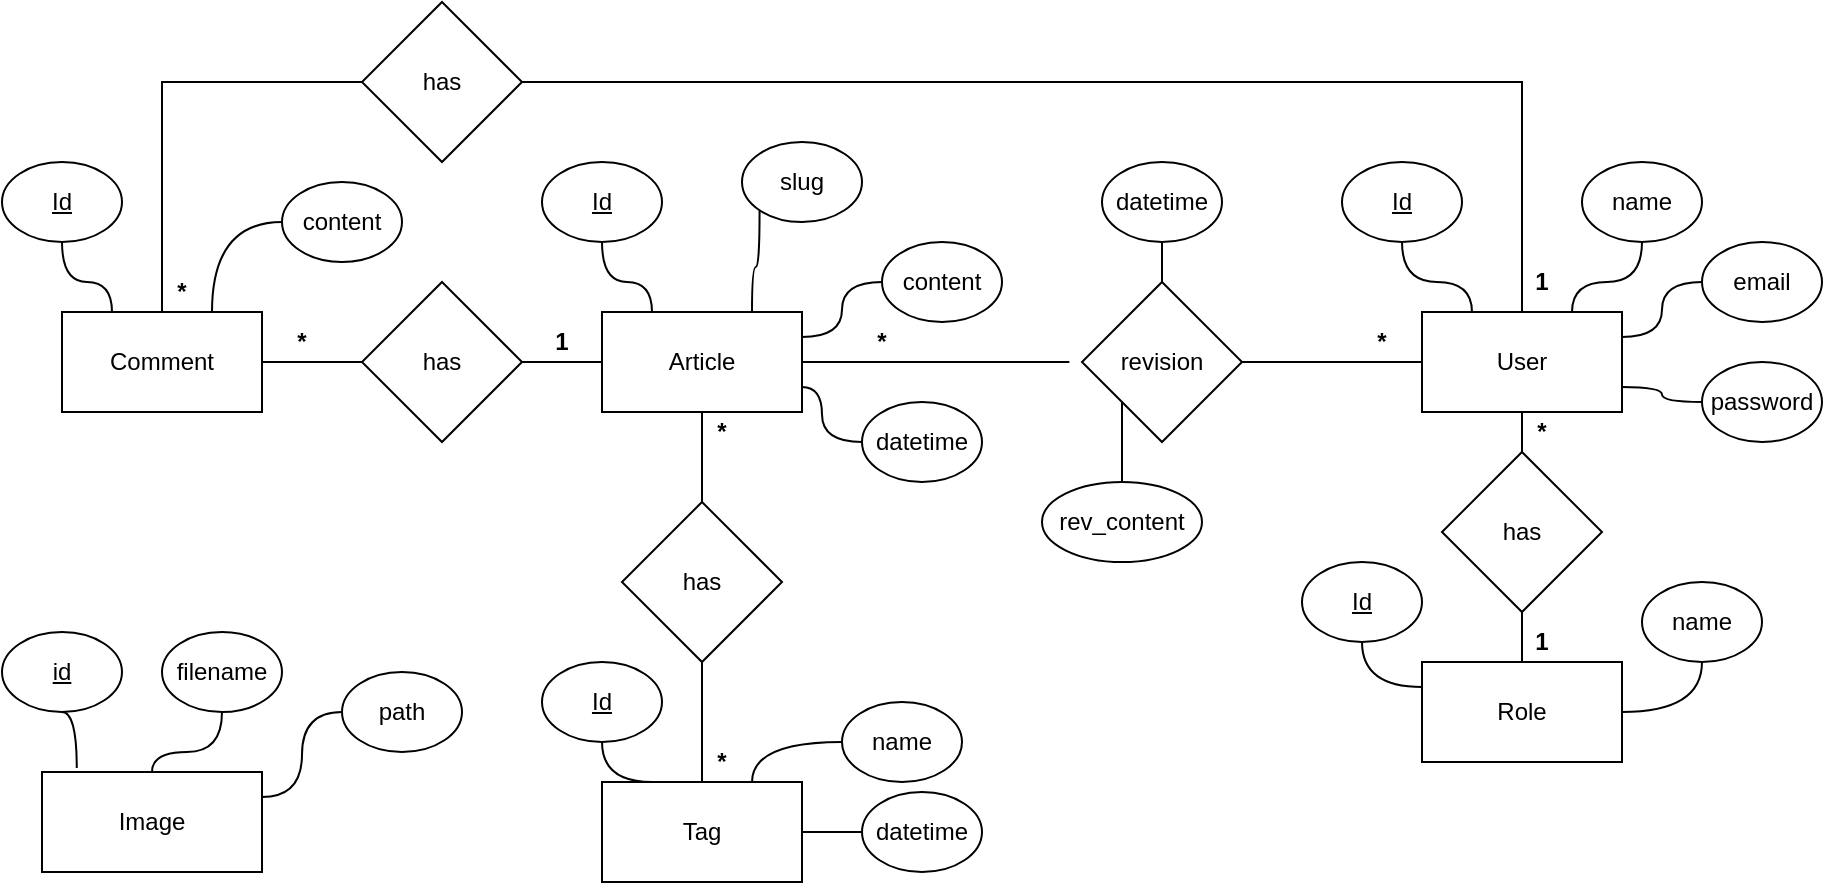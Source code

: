 <mxfile version="14.5.0" type="gitlab">
  <diagram id="R2lEEEUBdFMjLlhIrx00" name="Page-1">
    <mxGraphModel dx="1808" dy="574" grid="1" gridSize="10" guides="1" tooltips="1" connect="1" arrows="1" fold="1" page="1" pageScale="1" pageWidth="827" pageHeight="1169" math="0" shadow="0" extFonts="Permanent Marker^https://fonts.googleapis.com/css?family=Permanent+Marker">
      <root>
        <mxCell id="0" />
        <mxCell id="1" parent="0" />
        <mxCell id="qQBjTNLBhVrsHFlp6GPE-38" style="edgeStyle=orthogonalEdgeStyle;curved=1;orthogonalLoop=1;jettySize=auto;html=1;exitX=1;exitY=0.5;exitDx=0;exitDy=0;endArrow=none;endFill=0;" parent="1" source="qQBjTNLBhVrsHFlp6GPE-14" target="qQBjTNLBhVrsHFlp6GPE-29" edge="1">
          <mxGeometry relative="1" as="geometry" />
        </mxCell>
        <mxCell id="qQBjTNLBhVrsHFlp6GPE-14" value="revision" style="rhombus;whiteSpace=wrap;html=1;" parent="1" vertex="1">
          <mxGeometry x="320" y="150" width="80" height="80" as="geometry" />
        </mxCell>
        <mxCell id="qQBjTNLBhVrsHFlp6GPE-24" style="edgeStyle=orthogonalEdgeStyle;curved=1;orthogonalLoop=1;jettySize=auto;html=1;exitX=0.75;exitY=0;exitDx=0;exitDy=0;entryX=0;entryY=1;entryDx=0;entryDy=0;endArrow=none;endFill=0;" parent="1" source="qQBjTNLBhVrsHFlp6GPE-19" target="qQBjTNLBhVrsHFlp6GPE-21" edge="1">
          <mxGeometry relative="1" as="geometry" />
        </mxCell>
        <mxCell id="qQBjTNLBhVrsHFlp6GPE-26" style="edgeStyle=orthogonalEdgeStyle;curved=1;orthogonalLoop=1;jettySize=auto;html=1;exitX=1;exitY=0.5;exitDx=0;exitDy=0;entryX=-0.079;entryY=0.5;entryDx=0;entryDy=0;entryPerimeter=0;endArrow=none;endFill=0;" parent="1" source="qQBjTNLBhVrsHFlp6GPE-19" target="qQBjTNLBhVrsHFlp6GPE-14" edge="1">
          <mxGeometry relative="1" as="geometry" />
        </mxCell>
        <mxCell id="2hm5zdlJLHvZMIP3goHf-13" style="edgeStyle=orthogonalEdgeStyle;curved=1;rounded=0;orthogonalLoop=1;jettySize=auto;html=1;exitX=0.5;exitY=1;exitDx=0;exitDy=0;endArrow=none;endFill=0;" edge="1" parent="1" source="qQBjTNLBhVrsHFlp6GPE-19" target="2hm5zdlJLHvZMIP3goHf-12">
          <mxGeometry relative="1" as="geometry" />
        </mxCell>
        <mxCell id="qQBjTNLBhVrsHFlp6GPE-19" value="Article" style="rounded=0;whiteSpace=wrap;html=1;" parent="1" vertex="1">
          <mxGeometry x="80" y="165" width="100" height="50" as="geometry" />
        </mxCell>
        <mxCell id="qQBjTNLBhVrsHFlp6GPE-25" style="edgeStyle=orthogonalEdgeStyle;curved=1;orthogonalLoop=1;jettySize=auto;html=1;exitX=0.5;exitY=1;exitDx=0;exitDy=0;entryX=0.25;entryY=0;entryDx=0;entryDy=0;endArrow=none;endFill=0;" parent="1" source="qQBjTNLBhVrsHFlp6GPE-20" target="qQBjTNLBhVrsHFlp6GPE-19" edge="1">
          <mxGeometry relative="1" as="geometry" />
        </mxCell>
        <mxCell id="qQBjTNLBhVrsHFlp6GPE-20" value="&lt;u&gt;Id&lt;/u&gt;" style="ellipse;whiteSpace=wrap;html=1;" parent="1" vertex="1">
          <mxGeometry x="50" y="90" width="60" height="40" as="geometry" />
        </mxCell>
        <mxCell id="qQBjTNLBhVrsHFlp6GPE-21" value="slug" style="ellipse;whiteSpace=wrap;html=1;" parent="1" vertex="1">
          <mxGeometry x="150" y="80" width="60" height="40" as="geometry" />
        </mxCell>
        <mxCell id="qQBjTNLBhVrsHFlp6GPE-27" style="edgeStyle=orthogonalEdgeStyle;curved=1;orthogonalLoop=1;jettySize=auto;html=1;exitX=0;exitY=0.5;exitDx=0;exitDy=0;entryX=1;entryY=0.25;entryDx=0;entryDy=0;endArrow=none;endFill=0;" parent="1" source="qQBjTNLBhVrsHFlp6GPE-22" target="qQBjTNLBhVrsHFlp6GPE-19" edge="1">
          <mxGeometry relative="1" as="geometry" />
        </mxCell>
        <mxCell id="qQBjTNLBhVrsHFlp6GPE-22" value="content" style="ellipse;whiteSpace=wrap;html=1;" parent="1" vertex="1">
          <mxGeometry x="220" y="130" width="60" height="40" as="geometry" />
        </mxCell>
        <mxCell id="qQBjTNLBhVrsHFlp6GPE-65" style="edgeStyle=orthogonalEdgeStyle;curved=1;orthogonalLoop=1;jettySize=auto;html=1;exitX=0.5;exitY=1;exitDx=0;exitDy=0;entryX=0.5;entryY=0;entryDx=0;entryDy=0;endArrow=none;endFill=0;" parent="1" source="qQBjTNLBhVrsHFlp6GPE-29" target="qQBjTNLBhVrsHFlp6GPE-64" edge="1">
          <mxGeometry relative="1" as="geometry" />
        </mxCell>
        <mxCell id="qQBjTNLBhVrsHFlp6GPE-29" value="User" style="rounded=0;whiteSpace=wrap;html=1;" parent="1" vertex="1">
          <mxGeometry x="490" y="165" width="100" height="50" as="geometry" />
        </mxCell>
        <mxCell id="qQBjTNLBhVrsHFlp6GPE-31" style="edgeStyle=orthogonalEdgeStyle;curved=1;orthogonalLoop=1;jettySize=auto;html=1;entryX=0.25;entryY=0;entryDx=0;entryDy=0;endArrow=none;endFill=0;" parent="1" source="qQBjTNLBhVrsHFlp6GPE-30" target="qQBjTNLBhVrsHFlp6GPE-29" edge="1">
          <mxGeometry relative="1" as="geometry" />
        </mxCell>
        <mxCell id="qQBjTNLBhVrsHFlp6GPE-30" value="&lt;u&gt;Id&lt;/u&gt;" style="ellipse;whiteSpace=wrap;html=1;" parent="1" vertex="1">
          <mxGeometry x="450" y="90" width="60" height="40" as="geometry" />
        </mxCell>
        <mxCell id="2hm5zdlJLHvZMIP3goHf-35" style="edgeStyle=orthogonalEdgeStyle;rounded=0;orthogonalLoop=1;jettySize=auto;html=1;entryX=0.75;entryY=0;entryDx=0;entryDy=0;endArrow=none;endFill=0;curved=1;" edge="1" parent="1" source="qQBjTNLBhVrsHFlp6GPE-32" target="qQBjTNLBhVrsHFlp6GPE-29">
          <mxGeometry relative="1" as="geometry" />
        </mxCell>
        <mxCell id="qQBjTNLBhVrsHFlp6GPE-32" value="name" style="ellipse;whiteSpace=wrap;html=1;" parent="1" vertex="1">
          <mxGeometry x="570" y="90" width="60" height="40" as="geometry" />
        </mxCell>
        <mxCell id="qQBjTNLBhVrsHFlp6GPE-36" style="edgeStyle=orthogonalEdgeStyle;curved=1;orthogonalLoop=1;jettySize=auto;html=1;exitX=0;exitY=0.5;exitDx=0;exitDy=0;entryX=1;entryY=0.25;entryDx=0;entryDy=0;endArrow=none;endFill=0;" parent="1" source="qQBjTNLBhVrsHFlp6GPE-34" target="qQBjTNLBhVrsHFlp6GPE-29" edge="1">
          <mxGeometry relative="1" as="geometry" />
        </mxCell>
        <mxCell id="qQBjTNLBhVrsHFlp6GPE-34" value="email" style="ellipse;whiteSpace=wrap;html=1;" parent="1" vertex="1">
          <mxGeometry x="630" y="130" width="60" height="40" as="geometry" />
        </mxCell>
        <mxCell id="qQBjTNLBhVrsHFlp6GPE-37" style="edgeStyle=orthogonalEdgeStyle;curved=1;orthogonalLoop=1;jettySize=auto;html=1;exitX=0;exitY=0.5;exitDx=0;exitDy=0;entryX=1;entryY=0.75;entryDx=0;entryDy=0;endArrow=none;endFill=0;" parent="1" source="qQBjTNLBhVrsHFlp6GPE-35" target="qQBjTNLBhVrsHFlp6GPE-29" edge="1">
          <mxGeometry relative="1" as="geometry" />
        </mxCell>
        <mxCell id="qQBjTNLBhVrsHFlp6GPE-35" value="password" style="ellipse;whiteSpace=wrap;html=1;" parent="1" vertex="1">
          <mxGeometry x="630" y="190" width="60" height="40" as="geometry" />
        </mxCell>
        <mxCell id="qQBjTNLBhVrsHFlp6GPE-41" value="Image" style="rounded=0;whiteSpace=wrap;html=1;" parent="1" vertex="1">
          <mxGeometry x="-200" y="395" width="110" height="50" as="geometry" />
        </mxCell>
        <mxCell id="qQBjTNLBhVrsHFlp6GPE-44" style="edgeStyle=orthogonalEdgeStyle;curved=1;orthogonalLoop=1;jettySize=auto;html=1;exitX=0.5;exitY=1;exitDx=0;exitDy=0;entryX=0.5;entryY=0;entryDx=0;entryDy=0;endArrow=none;endFill=0;" parent="1" source="qQBjTNLBhVrsHFlp6GPE-42" target="qQBjTNLBhVrsHFlp6GPE-14" edge="1">
          <mxGeometry relative="1" as="geometry" />
        </mxCell>
        <mxCell id="qQBjTNLBhVrsHFlp6GPE-42" value="datetime" style="ellipse;whiteSpace=wrap;html=1;" parent="1" vertex="1">
          <mxGeometry x="330" y="90" width="60" height="40" as="geometry" />
        </mxCell>
        <mxCell id="qQBjTNLBhVrsHFlp6GPE-46" style="edgeStyle=orthogonalEdgeStyle;curved=1;orthogonalLoop=1;jettySize=auto;html=1;entryX=0;entryY=1;entryDx=0;entryDy=0;endArrow=none;endFill=0;" parent="1" source="qQBjTNLBhVrsHFlp6GPE-45" target="qQBjTNLBhVrsHFlp6GPE-14" edge="1">
          <mxGeometry relative="1" as="geometry" />
        </mxCell>
        <mxCell id="qQBjTNLBhVrsHFlp6GPE-45" value="rev_content" style="ellipse;whiteSpace=wrap;html=1;" parent="1" vertex="1">
          <mxGeometry x="300" y="250" width="80" height="40" as="geometry" />
        </mxCell>
        <mxCell id="qQBjTNLBhVrsHFlp6GPE-48" style="edgeStyle=orthogonalEdgeStyle;curved=1;orthogonalLoop=1;jettySize=auto;html=1;exitX=0.5;exitY=1;exitDx=0;exitDy=0;entryX=0.158;entryY=-0.04;entryDx=0;entryDy=0;entryPerimeter=0;endArrow=none;endFill=0;" parent="1" source="qQBjTNLBhVrsHFlp6GPE-47" target="qQBjTNLBhVrsHFlp6GPE-41" edge="1">
          <mxGeometry relative="1" as="geometry" />
        </mxCell>
        <mxCell id="qQBjTNLBhVrsHFlp6GPE-47" value="&lt;u&gt;id&lt;/u&gt;" style="ellipse;whiteSpace=wrap;html=1;" parent="1" vertex="1">
          <mxGeometry x="-220" y="325" width="60" height="40" as="geometry" />
        </mxCell>
        <mxCell id="qQBjTNLBhVrsHFlp6GPE-50" style="edgeStyle=orthogonalEdgeStyle;curved=1;orthogonalLoop=1;jettySize=auto;html=1;exitX=0.5;exitY=1;exitDx=0;exitDy=0;entryX=0.5;entryY=0;entryDx=0;entryDy=0;endArrow=none;endFill=0;" parent="1" source="qQBjTNLBhVrsHFlp6GPE-49" target="qQBjTNLBhVrsHFlp6GPE-41" edge="1">
          <mxGeometry relative="1" as="geometry" />
        </mxCell>
        <mxCell id="qQBjTNLBhVrsHFlp6GPE-49" value="filename" style="ellipse;whiteSpace=wrap;html=1;" parent="1" vertex="1">
          <mxGeometry x="-140" y="325" width="60" height="40" as="geometry" />
        </mxCell>
        <mxCell id="qQBjTNLBhVrsHFlp6GPE-52" style="edgeStyle=orthogonalEdgeStyle;curved=1;orthogonalLoop=1;jettySize=auto;html=1;exitX=0;exitY=0.5;exitDx=0;exitDy=0;entryX=1;entryY=0.25;entryDx=0;entryDy=0;endArrow=none;endFill=0;" parent="1" source="qQBjTNLBhVrsHFlp6GPE-51" target="qQBjTNLBhVrsHFlp6GPE-41" edge="1">
          <mxGeometry relative="1" as="geometry" />
        </mxCell>
        <mxCell id="qQBjTNLBhVrsHFlp6GPE-51" value="path" style="ellipse;whiteSpace=wrap;html=1;" parent="1" vertex="1">
          <mxGeometry x="-50" y="345" width="60" height="40" as="geometry" />
        </mxCell>
        <mxCell id="qQBjTNLBhVrsHFlp6GPE-53" value="&lt;b&gt;*&lt;/b&gt;" style="text;html=1;strokeColor=none;fillColor=none;align=center;verticalAlign=middle;whiteSpace=wrap;rounded=0;" parent="1" vertex="1">
          <mxGeometry x="450" y="170" width="40" height="20" as="geometry" />
        </mxCell>
        <mxCell id="qQBjTNLBhVrsHFlp6GPE-54" value="&lt;b&gt;*&lt;br&gt;&lt;/b&gt;" style="text;html=1;strokeColor=none;fillColor=none;align=center;verticalAlign=middle;whiteSpace=wrap;rounded=0;" parent="1" vertex="1">
          <mxGeometry x="200" y="170" width="40" height="20" as="geometry" />
        </mxCell>
        <mxCell id="qQBjTNLBhVrsHFlp6GPE-57" value="Role" style="rounded=0;whiteSpace=wrap;html=1;" parent="1" vertex="1">
          <mxGeometry x="490" y="340" width="100" height="50" as="geometry" />
        </mxCell>
        <mxCell id="qQBjTNLBhVrsHFlp6GPE-59" style="edgeStyle=orthogonalEdgeStyle;curved=1;orthogonalLoop=1;jettySize=auto;html=1;entryX=0;entryY=0.25;entryDx=0;entryDy=0;endArrow=none;endFill=0;" parent="1" source="qQBjTNLBhVrsHFlp6GPE-58" target="qQBjTNLBhVrsHFlp6GPE-57" edge="1">
          <mxGeometry relative="1" as="geometry" />
        </mxCell>
        <mxCell id="qQBjTNLBhVrsHFlp6GPE-58" value="&lt;u&gt;Id&lt;/u&gt;" style="ellipse;whiteSpace=wrap;html=1;" parent="1" vertex="1">
          <mxGeometry x="430" y="290" width="60" height="40" as="geometry" />
        </mxCell>
        <mxCell id="qQBjTNLBhVrsHFlp6GPE-63" style="edgeStyle=orthogonalEdgeStyle;curved=1;orthogonalLoop=1;jettySize=auto;html=1;exitX=0.5;exitY=1;exitDx=0;exitDy=0;entryX=1;entryY=0.5;entryDx=0;entryDy=0;endArrow=none;endFill=0;" parent="1" source="qQBjTNLBhVrsHFlp6GPE-61" target="qQBjTNLBhVrsHFlp6GPE-57" edge="1">
          <mxGeometry relative="1" as="geometry" />
        </mxCell>
        <mxCell id="qQBjTNLBhVrsHFlp6GPE-61" value="name" style="ellipse;whiteSpace=wrap;html=1;" parent="1" vertex="1">
          <mxGeometry x="600" y="300" width="60" height="40" as="geometry" />
        </mxCell>
        <mxCell id="qQBjTNLBhVrsHFlp6GPE-66" style="edgeStyle=orthogonalEdgeStyle;curved=1;orthogonalLoop=1;jettySize=auto;html=1;exitX=0.5;exitY=1;exitDx=0;exitDy=0;entryX=0.5;entryY=0;entryDx=0;entryDy=0;endArrow=none;endFill=0;" parent="1" source="qQBjTNLBhVrsHFlp6GPE-64" target="qQBjTNLBhVrsHFlp6GPE-57" edge="1">
          <mxGeometry relative="1" as="geometry" />
        </mxCell>
        <mxCell id="qQBjTNLBhVrsHFlp6GPE-64" value="has" style="rhombus;whiteSpace=wrap;html=1;" parent="1" vertex="1">
          <mxGeometry x="500" y="235" width="80" height="80" as="geometry" />
        </mxCell>
        <mxCell id="qQBjTNLBhVrsHFlp6GPE-67" value="&lt;b&gt;1&lt;/b&gt;" style="text;html=1;strokeColor=none;fillColor=none;align=center;verticalAlign=middle;whiteSpace=wrap;rounded=0;" parent="1" vertex="1">
          <mxGeometry x="530" y="320" width="40" height="20" as="geometry" />
        </mxCell>
        <mxCell id="qQBjTNLBhVrsHFlp6GPE-68" value="&lt;b&gt;*&lt;/b&gt;" style="text;html=1;strokeColor=none;fillColor=none;align=center;verticalAlign=middle;whiteSpace=wrap;rounded=0;" parent="1" vertex="1">
          <mxGeometry x="530" y="215" width="40" height="20" as="geometry" />
        </mxCell>
        <mxCell id="2hm5zdlJLHvZMIP3goHf-11" style="edgeStyle=orthogonalEdgeStyle;curved=1;rounded=0;orthogonalLoop=1;jettySize=auto;html=1;entryX=1;entryY=0.75;entryDx=0;entryDy=0;endArrow=none;endFill=0;" edge="1" parent="1" source="2hm5zdlJLHvZMIP3goHf-2" target="qQBjTNLBhVrsHFlp6GPE-19">
          <mxGeometry relative="1" as="geometry" />
        </mxCell>
        <mxCell id="2hm5zdlJLHvZMIP3goHf-2" value="datetime" style="ellipse;whiteSpace=wrap;html=1;" vertex="1" parent="1">
          <mxGeometry x="210" y="210" width="60" height="40" as="geometry" />
        </mxCell>
        <mxCell id="2hm5zdlJLHvZMIP3goHf-4" value="Tag" style="rounded=0;whiteSpace=wrap;html=1;" vertex="1" parent="1">
          <mxGeometry x="80" y="400" width="100" height="50" as="geometry" />
        </mxCell>
        <mxCell id="2hm5zdlJLHvZMIP3goHf-6" style="edgeStyle=orthogonalEdgeStyle;curved=1;rounded=0;orthogonalLoop=1;jettySize=auto;html=1;entryX=0.25;entryY=0;entryDx=0;entryDy=0;endArrow=none;endFill=0;" edge="1" parent="1" source="2hm5zdlJLHvZMIP3goHf-5" target="2hm5zdlJLHvZMIP3goHf-4">
          <mxGeometry relative="1" as="geometry" />
        </mxCell>
        <mxCell id="2hm5zdlJLHvZMIP3goHf-5" value="&lt;u&gt;Id&lt;/u&gt;" style="ellipse;whiteSpace=wrap;html=1;" vertex="1" parent="1">
          <mxGeometry x="50" y="340" width="60" height="40" as="geometry" />
        </mxCell>
        <mxCell id="2hm5zdlJLHvZMIP3goHf-8" style="edgeStyle=orthogonalEdgeStyle;curved=1;rounded=0;orthogonalLoop=1;jettySize=auto;html=1;entryX=1;entryY=0.5;entryDx=0;entryDy=0;endArrow=none;endFill=0;" edge="1" parent="1" source="2hm5zdlJLHvZMIP3goHf-7" target="2hm5zdlJLHvZMIP3goHf-4">
          <mxGeometry relative="1" as="geometry" />
        </mxCell>
        <mxCell id="2hm5zdlJLHvZMIP3goHf-7" value="datetime" style="ellipse;whiteSpace=wrap;html=1;" vertex="1" parent="1">
          <mxGeometry x="210" y="405" width="60" height="40" as="geometry" />
        </mxCell>
        <mxCell id="2hm5zdlJLHvZMIP3goHf-10" style="edgeStyle=orthogonalEdgeStyle;curved=1;rounded=0;orthogonalLoop=1;jettySize=auto;html=1;exitX=0;exitY=0.5;exitDx=0;exitDy=0;entryX=0.75;entryY=0;entryDx=0;entryDy=0;endArrow=none;endFill=0;" edge="1" parent="1" source="2hm5zdlJLHvZMIP3goHf-9" target="2hm5zdlJLHvZMIP3goHf-4">
          <mxGeometry relative="1" as="geometry" />
        </mxCell>
        <mxCell id="2hm5zdlJLHvZMIP3goHf-9" value="name" style="ellipse;whiteSpace=wrap;html=1;" vertex="1" parent="1">
          <mxGeometry x="200" y="360" width="60" height="40" as="geometry" />
        </mxCell>
        <mxCell id="2hm5zdlJLHvZMIP3goHf-14" style="edgeStyle=orthogonalEdgeStyle;curved=1;rounded=0;orthogonalLoop=1;jettySize=auto;html=1;endArrow=none;endFill=0;" edge="1" parent="1" source="2hm5zdlJLHvZMIP3goHf-12" target="2hm5zdlJLHvZMIP3goHf-4">
          <mxGeometry relative="1" as="geometry" />
        </mxCell>
        <mxCell id="2hm5zdlJLHvZMIP3goHf-12" value="has" style="rhombus;whiteSpace=wrap;html=1;" vertex="1" parent="1">
          <mxGeometry x="90" y="260" width="80" height="80" as="geometry" />
        </mxCell>
        <mxCell id="2hm5zdlJLHvZMIP3goHf-18" value="&lt;b&gt;*&lt;br&gt;&lt;/b&gt;" style="text;html=1;strokeColor=none;fillColor=none;align=center;verticalAlign=middle;whiteSpace=wrap;rounded=0;" vertex="1" parent="1">
          <mxGeometry x="120" y="215" width="40" height="20" as="geometry" />
        </mxCell>
        <mxCell id="2hm5zdlJLHvZMIP3goHf-19" value="&lt;b&gt;*&lt;/b&gt;" style="text;html=1;strokeColor=none;fillColor=none;align=center;verticalAlign=middle;whiteSpace=wrap;rounded=0;" vertex="1" parent="1">
          <mxGeometry x="120" y="380" width="40" height="20" as="geometry" />
        </mxCell>
        <mxCell id="2hm5zdlJLHvZMIP3goHf-20" value="Comment" style="rounded=0;whiteSpace=wrap;html=1;" vertex="1" parent="1">
          <mxGeometry x="-190" y="165" width="100" height="50" as="geometry" />
        </mxCell>
        <mxCell id="2hm5zdlJLHvZMIP3goHf-22" style="edgeStyle=orthogonalEdgeStyle;curved=1;rounded=0;orthogonalLoop=1;jettySize=auto;html=1;entryX=0.25;entryY=0;entryDx=0;entryDy=0;endArrow=none;endFill=0;" edge="1" parent="1" source="2hm5zdlJLHvZMIP3goHf-21" target="2hm5zdlJLHvZMIP3goHf-20">
          <mxGeometry relative="1" as="geometry" />
        </mxCell>
        <mxCell id="2hm5zdlJLHvZMIP3goHf-21" value="&lt;u&gt;Id&lt;/u&gt;" style="ellipse;whiteSpace=wrap;html=1;" vertex="1" parent="1">
          <mxGeometry x="-220" y="90" width="60" height="40" as="geometry" />
        </mxCell>
        <mxCell id="2hm5zdlJLHvZMIP3goHf-24" style="edgeStyle=orthogonalEdgeStyle;curved=1;rounded=0;orthogonalLoop=1;jettySize=auto;html=1;entryX=0;entryY=0.5;entryDx=0;entryDy=0;endArrow=none;endFill=0;" edge="1" parent="1" source="2hm5zdlJLHvZMIP3goHf-23" target="qQBjTNLBhVrsHFlp6GPE-19">
          <mxGeometry relative="1" as="geometry" />
        </mxCell>
        <mxCell id="2hm5zdlJLHvZMIP3goHf-26" style="edgeStyle=orthogonalEdgeStyle;curved=1;rounded=0;orthogonalLoop=1;jettySize=auto;html=1;exitX=0;exitY=0.5;exitDx=0;exitDy=0;entryX=1;entryY=0.5;entryDx=0;entryDy=0;endArrow=none;endFill=0;" edge="1" parent="1" source="2hm5zdlJLHvZMIP3goHf-23" target="2hm5zdlJLHvZMIP3goHf-20">
          <mxGeometry relative="1" as="geometry" />
        </mxCell>
        <mxCell id="2hm5zdlJLHvZMIP3goHf-23" value="has" style="rhombus;whiteSpace=wrap;html=1;" vertex="1" parent="1">
          <mxGeometry x="-40" y="150" width="80" height="80" as="geometry" />
        </mxCell>
        <mxCell id="2hm5zdlJLHvZMIP3goHf-27" value="&lt;b&gt;1&lt;br&gt;&lt;/b&gt;" style="text;html=1;strokeColor=none;fillColor=none;align=center;verticalAlign=middle;whiteSpace=wrap;rounded=0;" vertex="1" parent="1">
          <mxGeometry x="40" y="170" width="40" height="20" as="geometry" />
        </mxCell>
        <mxCell id="2hm5zdlJLHvZMIP3goHf-28" value="&lt;b&gt;*&lt;br&gt;&lt;/b&gt;" style="text;html=1;strokeColor=none;fillColor=none;align=center;verticalAlign=middle;whiteSpace=wrap;rounded=0;" vertex="1" parent="1">
          <mxGeometry x="-90" y="170" width="40" height="20" as="geometry" />
        </mxCell>
        <mxCell id="2hm5zdlJLHvZMIP3goHf-31" style="edgeStyle=orthogonalEdgeStyle;curved=1;rounded=0;orthogonalLoop=1;jettySize=auto;html=1;entryX=0.75;entryY=0;entryDx=0;entryDy=0;endArrow=none;endFill=0;" edge="1" parent="1" source="2hm5zdlJLHvZMIP3goHf-30" target="2hm5zdlJLHvZMIP3goHf-20">
          <mxGeometry relative="1" as="geometry" />
        </mxCell>
        <mxCell id="2hm5zdlJLHvZMIP3goHf-30" value="content" style="ellipse;whiteSpace=wrap;html=1;" vertex="1" parent="1">
          <mxGeometry x="-80" y="100" width="60" height="40" as="geometry" />
        </mxCell>
        <mxCell id="2hm5zdlJLHvZMIP3goHf-33" style="edgeStyle=orthogonalEdgeStyle;rounded=0;orthogonalLoop=1;jettySize=auto;html=1;entryX=0.5;entryY=0;entryDx=0;entryDy=0;endArrow=none;endFill=0;" edge="1" parent="1" source="2hm5zdlJLHvZMIP3goHf-32" target="2hm5zdlJLHvZMIP3goHf-20">
          <mxGeometry relative="1" as="geometry" />
        </mxCell>
        <mxCell id="2hm5zdlJLHvZMIP3goHf-34" style="edgeStyle=orthogonalEdgeStyle;rounded=0;orthogonalLoop=1;jettySize=auto;html=1;exitX=1;exitY=0.5;exitDx=0;exitDy=0;entryX=0.5;entryY=0;entryDx=0;entryDy=0;endArrow=none;endFill=0;" edge="1" parent="1" source="2hm5zdlJLHvZMIP3goHf-32" target="qQBjTNLBhVrsHFlp6GPE-29">
          <mxGeometry relative="1" as="geometry" />
        </mxCell>
        <mxCell id="2hm5zdlJLHvZMIP3goHf-32" value="has" style="rhombus;whiteSpace=wrap;html=1;" vertex="1" parent="1">
          <mxGeometry x="-40" y="10" width="80" height="80" as="geometry" />
        </mxCell>
        <mxCell id="2hm5zdlJLHvZMIP3goHf-36" value="&lt;b&gt;*&lt;br&gt;&lt;/b&gt;" style="text;html=1;strokeColor=none;fillColor=none;align=center;verticalAlign=middle;whiteSpace=wrap;rounded=0;" vertex="1" parent="1">
          <mxGeometry x="-150" y="145" width="40" height="20" as="geometry" />
        </mxCell>
        <mxCell id="2hm5zdlJLHvZMIP3goHf-37" value="&lt;b&gt;1&lt;br&gt;&lt;/b&gt;" style="text;html=1;strokeColor=none;fillColor=none;align=center;verticalAlign=middle;whiteSpace=wrap;rounded=0;" vertex="1" parent="1">
          <mxGeometry x="530" y="140" width="40" height="20" as="geometry" />
        </mxCell>
      </root>
    </mxGraphModel>
  </diagram>
</mxfile>
